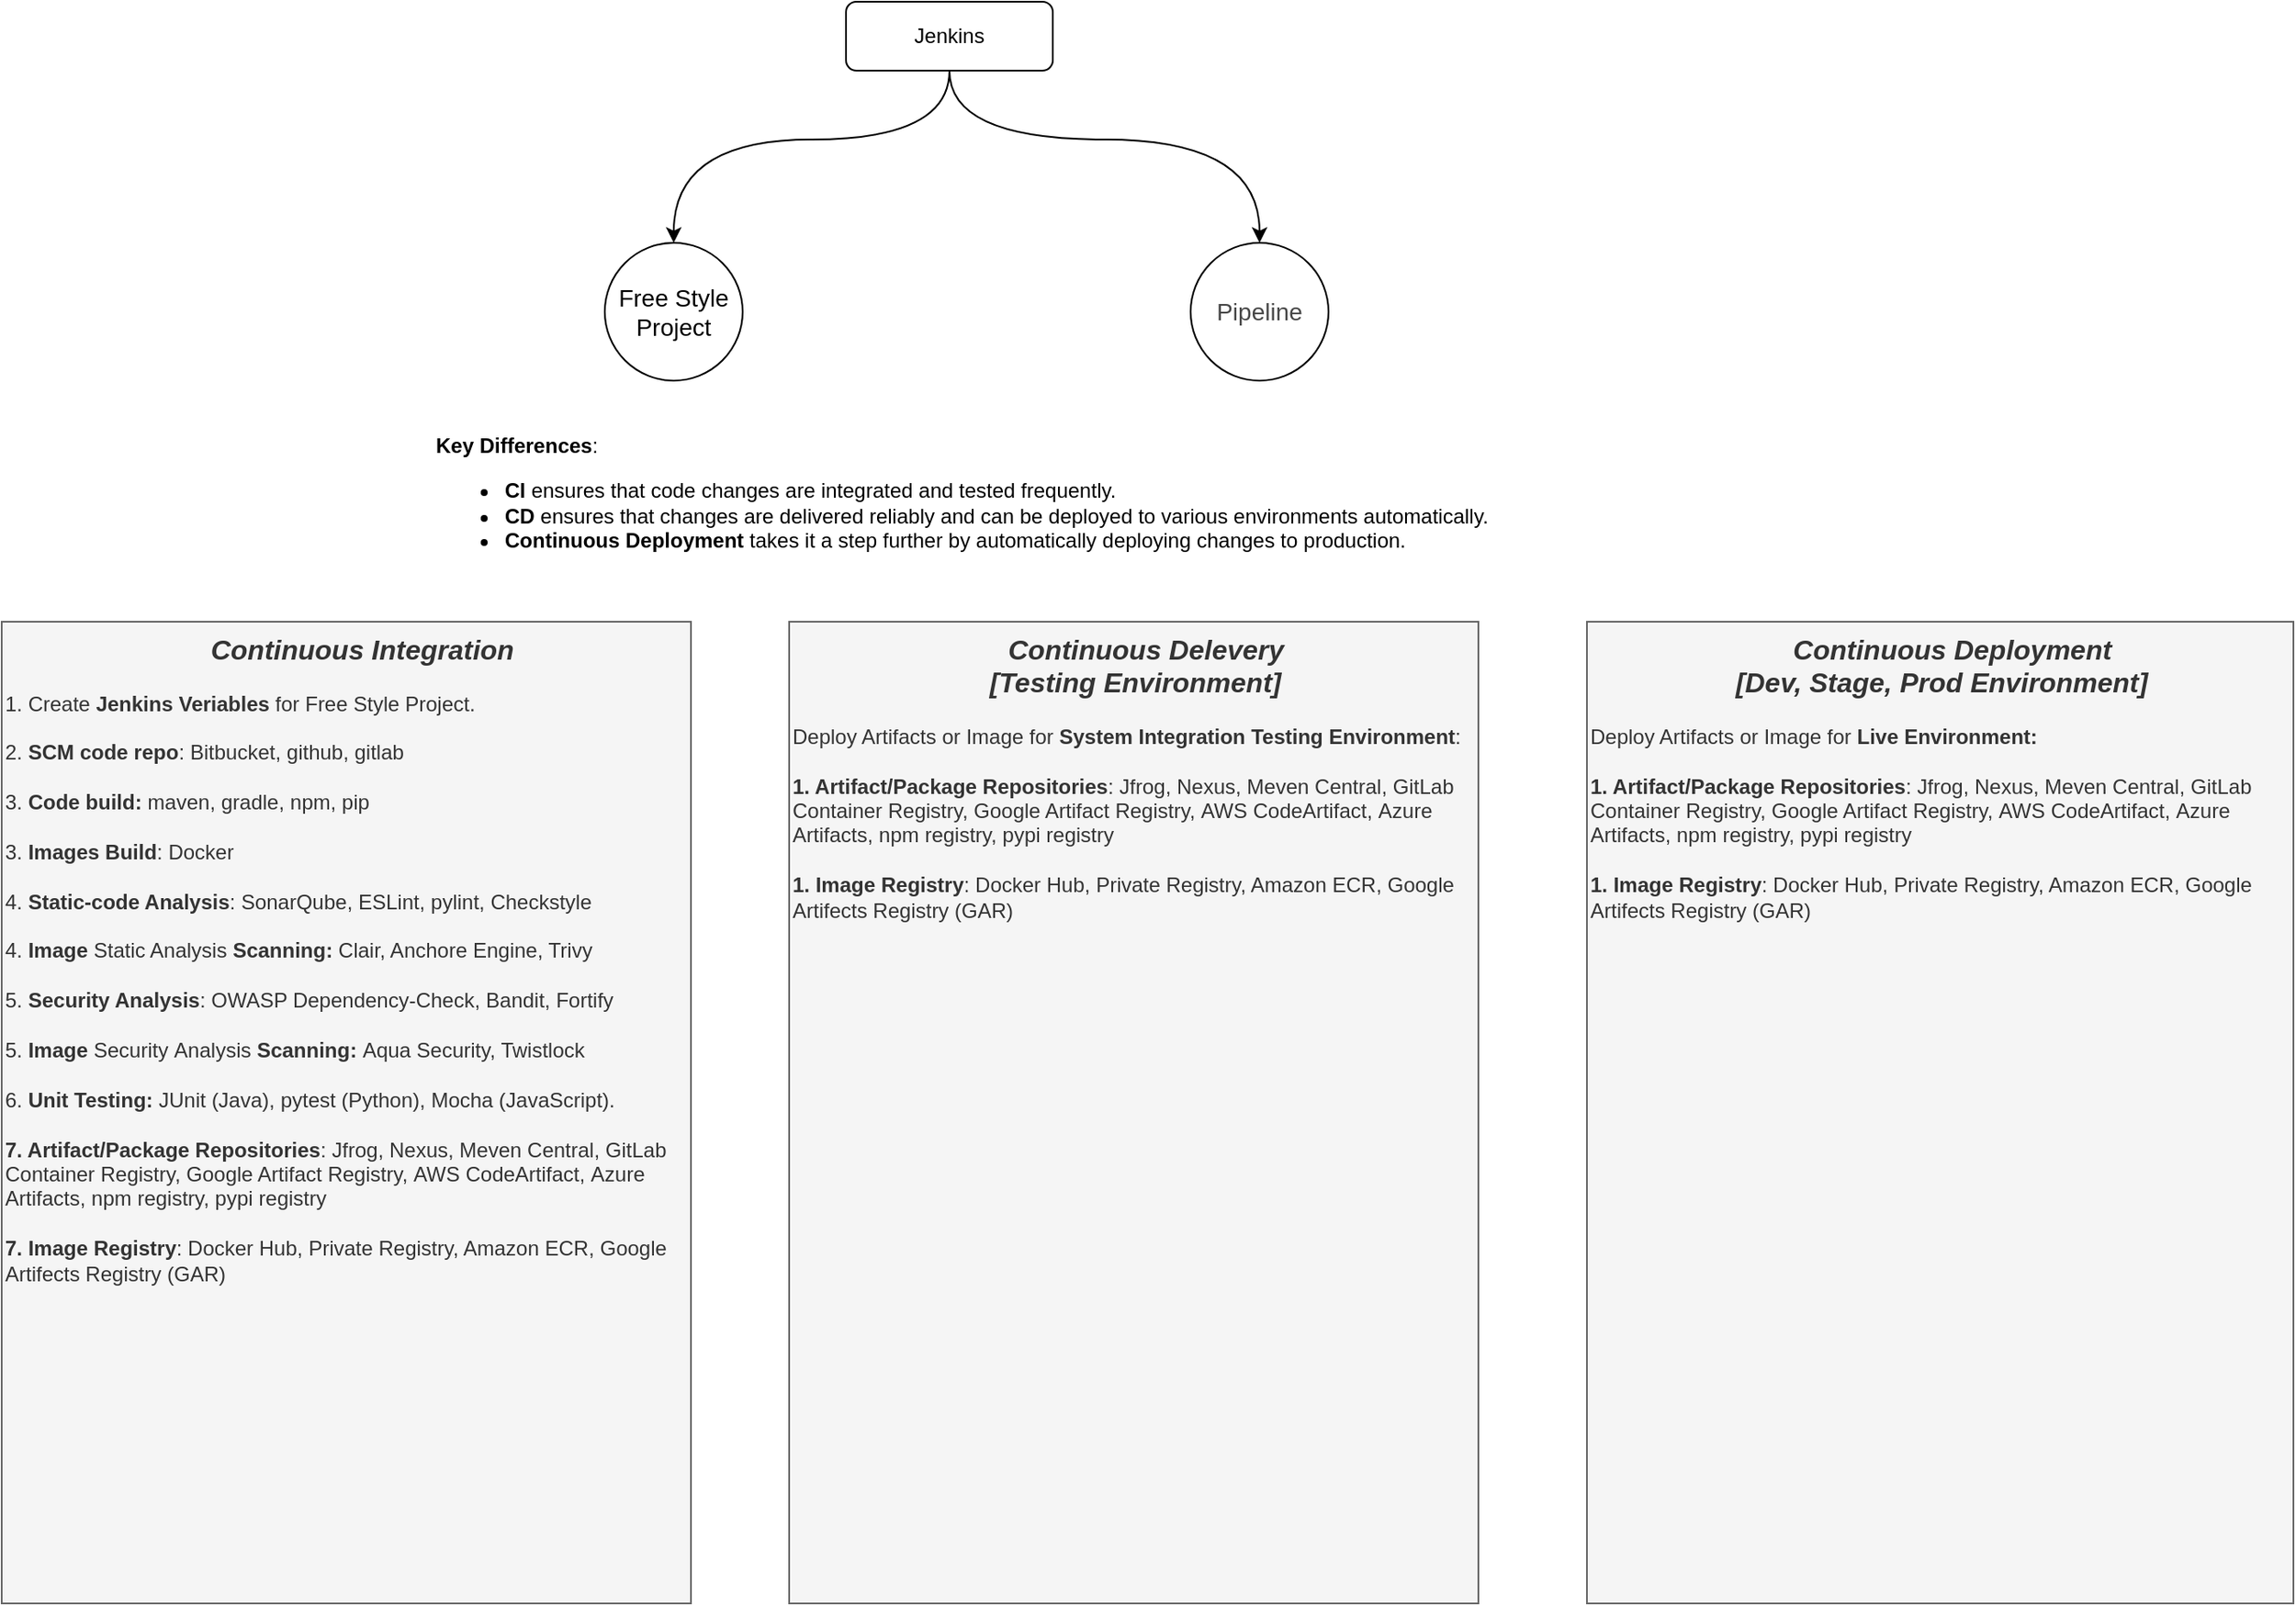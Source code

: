 <mxfile version="24.6.4" type="github">
  <diagram name="Page-1" id="38_c2U4u6f_WLB1Vc7O9">
    <mxGraphModel dx="2350" dy="757" grid="1" gridSize="10" guides="1" tooltips="1" connect="1" arrows="1" fold="1" page="1" pageScale="1" pageWidth="850" pageHeight="1100" math="0" shadow="0">
      <root>
        <mxCell id="0" />
        <mxCell id="1" parent="0" />
        <mxCell id="Su7_YSPuUU6GFlwyaD4R-5" value="" style="edgeStyle=orthogonalEdgeStyle;rounded=0;orthogonalLoop=1;jettySize=auto;html=1;curved=1;" edge="1" parent="1" source="Su7_YSPuUU6GFlwyaD4R-1" target="Su7_YSPuUU6GFlwyaD4R-4">
          <mxGeometry relative="1" as="geometry">
            <Array as="points">
              <mxPoint x="150" y="160" />
              <mxPoint x="-10" y="160" />
            </Array>
          </mxGeometry>
        </mxCell>
        <mxCell id="Su7_YSPuUU6GFlwyaD4R-7" value="" style="edgeStyle=orthogonalEdgeStyle;rounded=0;orthogonalLoop=1;jettySize=auto;html=1;curved=1;" edge="1" parent="1" source="Su7_YSPuUU6GFlwyaD4R-1" target="Su7_YSPuUU6GFlwyaD4R-6">
          <mxGeometry relative="1" as="geometry">
            <Array as="points">
              <mxPoint x="150" y="160" />
              <mxPoint x="330" y="160" />
            </Array>
          </mxGeometry>
        </mxCell>
        <mxCell id="Su7_YSPuUU6GFlwyaD4R-1" value="Jenkins" style="rounded=1;whiteSpace=wrap;html=1;" vertex="1" parent="1">
          <mxGeometry x="90" y="80" width="120" height="40" as="geometry" />
        </mxCell>
        <mxCell id="Su7_YSPuUU6GFlwyaD4R-4" value="Free Style&lt;div style=&quot;font-size: 14px;&quot;&gt;Project&lt;/div&gt;" style="ellipse;whiteSpace=wrap;html=1;rounded=1;fontSize=14;" vertex="1" parent="1">
          <mxGeometry x="-50" y="220" width="80" height="80" as="geometry" />
        </mxCell>
        <mxCell id="Su7_YSPuUU6GFlwyaD4R-6" value="&lt;span style=&quot;color: rgb(71, 71, 71); font-family: Arial, sans-serif; font-size: 14px; text-align: left; background-color: rgb(255, 255, 255);&quot;&gt;Pipeline&lt;/span&gt;" style="ellipse;whiteSpace=wrap;html=1;rounded=1;" vertex="1" parent="1">
          <mxGeometry x="290" y="220" width="80" height="80" as="geometry" />
        </mxCell>
        <mxCell id="Su7_YSPuUU6GFlwyaD4R-11" value="&lt;div style=&quot;text-align: center;&quot;&gt;&amp;nbsp; &amp;nbsp; &amp;nbsp;&lt;font style=&quot;font-size: 16px;&quot;&gt;&lt;b&gt;&lt;i&gt;C&lt;/i&gt;&lt;/b&gt;&lt;span style=&quot;background-color: initial; text-align: left;&quot;&gt;&lt;b&gt;&lt;i&gt;ontinuous&lt;/i&gt;&lt;/b&gt;&lt;/span&gt;&lt;b&gt;&lt;i&gt;&amp;nbsp;Integration&lt;/i&gt;&lt;/b&gt;&lt;/font&gt;&lt;/div&gt;&lt;div&gt;&lt;div style=&quot;text-align: center;&quot;&gt;&lt;br&gt;&lt;/div&gt;&lt;div&gt;1. Create &lt;b&gt;Jenkins Veriables&lt;/b&gt; for Free Style Project.&lt;/div&gt;&lt;/div&gt;&lt;div&gt;&lt;br&gt;&lt;/div&gt;2. &lt;b&gt;SCM code repo&lt;/b&gt;:&amp;nbsp;Bitbucket, github, gitlab&lt;div&gt;&lt;span style=&quot;background-color: initial;&quot;&gt;&lt;br&gt;&lt;/span&gt;&lt;/div&gt;&lt;div&gt;&lt;span style=&quot;background-color: initial;&quot;&gt;3. &lt;b&gt;Code build:&lt;/b&gt;&amp;nbsp;maven, gradle, npm, pip&lt;/span&gt;&lt;br&gt;&lt;/div&gt;&lt;div&gt;&lt;span style=&quot;background-color: initial;&quot;&gt;&lt;br&gt;&lt;/span&gt;&lt;/div&gt;&lt;div&gt;&lt;span style=&quot;background-color: initial;&quot;&gt;3.&amp;nbsp;&lt;/span&gt;&lt;span style=&quot;background-color: initial;&quot;&gt;&lt;b&gt;Images&amp;nbsp;&lt;/b&gt;&lt;/span&gt;&lt;span style=&quot;background-color: initial;&quot;&gt;&lt;b&gt;Build&lt;/b&gt;: Docker&lt;/span&gt;&lt;/div&gt;&lt;div&gt;&lt;span style=&quot;background-color: initial;&quot;&gt;&amp;nbsp;&lt;/span&gt;&lt;/div&gt;&lt;div&gt;4. &lt;b&gt;Static-code Analysis&lt;/b&gt;:&amp;nbsp;SonarQube, ESLint, pylint,&amp;nbsp;&lt;span style=&quot;background-color: initial;&quot;&gt;Checkstyle&lt;/span&gt;&lt;/div&gt;&lt;div&gt;&lt;div&gt;&lt;span style=&quot;background-color: initial;&quot;&gt;&lt;br&gt;&lt;/span&gt;&lt;/div&gt;&lt;div&gt;&lt;span style=&quot;background-color: initial;&quot;&gt;4.&amp;nbsp;&lt;/span&gt;&lt;span style=&quot;background-color: initial;&quot;&gt;&lt;b&gt;Image&amp;nbsp;&lt;/b&gt;&lt;/span&gt;&lt;span style=&quot;background-color: initial;&quot;&gt;Static Analysis&amp;nbsp;&lt;/span&gt;&lt;b style=&quot;background-color: initial;&quot;&gt;Scanning&lt;/b&gt;&lt;b style=&quot;background-color: initial;&quot;&gt;:&lt;/b&gt;&lt;span style=&quot;background-color: initial;&quot;&gt;&amp;nbsp;&lt;/span&gt;&lt;span style=&quot;background-color: initial;&quot;&gt;Clair, Anchore Engine, Trivy&lt;/span&gt;&lt;/div&gt;&lt;/div&gt;&lt;div&gt;&lt;b style=&quot;background-color: initial;&quot;&gt;&lt;br&gt;&lt;/b&gt;&lt;/div&gt;&lt;div&gt;5.&amp;nbsp;&lt;strong style=&quot;background-color: initial;&quot;&gt;Security Analysis&lt;/strong&gt;&lt;span style=&quot;background-color: initial;&quot;&gt;: OWASP Dependency-Check, Bandit, Fortify&lt;/span&gt;&lt;/div&gt;&lt;div&gt;&lt;span style=&quot;background-color: initial;&quot;&gt;&lt;br&gt;&lt;/span&gt;&lt;/div&gt;&lt;div&gt;&lt;span style=&quot;background-color: initial;&quot;&gt;5.&amp;nbsp;&lt;/span&gt;&lt;span style=&quot;background-color: initial;&quot;&gt;&lt;b&gt;Image&amp;nbsp;&lt;/b&gt;&lt;/span&gt;&lt;span style=&quot;background-color: initial;&quot;&gt;Security&lt;/span&gt;&lt;span style=&quot;background-color: initial;&quot;&gt;&amp;nbsp;Analysis&amp;nbsp;&lt;/span&gt;&lt;b style=&quot;background-color: initial;&quot;&gt;Scanning&lt;/b&gt;&lt;b style=&quot;background-color: initial;&quot;&gt;:&amp;nbsp;&lt;/b&gt;&lt;span style=&quot;background-color: initial;&quot;&gt;Aqua Security, Twistlock&lt;/span&gt;&lt;b style=&quot;background-color: initial;&quot;&gt;&amp;nbsp;&lt;/b&gt;&lt;/div&gt;&lt;div&gt;&lt;span style=&quot;background-color: initial;&quot;&gt;&lt;br&gt;&lt;/span&gt;&lt;/div&gt;&lt;div&gt;6.&amp;nbsp;&lt;b&gt;&lt;span style=&quot;background-color: initial;&quot;&gt;Unit &lt;/span&gt;&lt;span style=&quot;background-color: initial;&quot;&gt;Testing:&lt;/span&gt;&lt;/b&gt;&lt;span style=&quot;background-color: initial;&quot;&gt;&amp;nbsp;&lt;/span&gt;&lt;span style=&quot;background-color: initial;&quot;&gt;JUnit (Java), pytest (Python), Mocha (JavaScript).&lt;/span&gt;&lt;/div&gt;&lt;div&gt;&lt;span style=&quot;background-color: initial;&quot;&gt;&lt;br&gt;&lt;/span&gt;&lt;/div&gt;&lt;div&gt;&lt;span style=&quot;background-color: initial;&quot;&gt;&lt;b&gt;7. Artifact/&lt;/b&gt;&lt;/span&gt;&lt;strong style=&quot;background-color: initial;&quot;&gt;Package Repositories&lt;/strong&gt;&lt;span style=&quot;background-color: initial;&quot;&gt;:&amp;nbsp;&lt;/span&gt;&lt;span style=&quot;background-color: initial;&quot;&gt;Jfrog, Nexus, Meven Central,&amp;nbsp;&lt;/span&gt;&lt;span style=&quot;background-color: initial;&quot;&gt;&lt;span style=&quot;background-color: initial;&quot;&gt;GitLab Container Registry,&amp;nbsp;&lt;/span&gt;&lt;span style=&quot;background-color: initial;&quot;&gt;Google Artifact Registry,&amp;nbsp;&lt;/span&gt;&lt;span style=&quot;background-color: initial;&quot;&gt;AWS CodeArtifact,&amp;nbsp;&lt;/span&gt;&lt;span style=&quot;background-color: initial;&quot;&gt;Azure Artifacts,&amp;nbsp;&lt;/span&gt;&lt;/span&gt;&lt;span style=&quot;background-color: initial;&quot;&gt;&lt;span style=&quot;background-color: initial;&quot;&gt;npm registry, pypi&amp;nbsp;&lt;/span&gt;&lt;span style=&quot;background-color: initial;&quot;&gt;registry&lt;/span&gt;&lt;/span&gt;&lt;br&gt;&lt;/div&gt;&lt;div&gt;&lt;span style=&quot;background-color: initial;&quot;&gt;&lt;span style=&quot;background-color: initial;&quot;&gt;&lt;br&gt;&lt;/span&gt;&lt;/span&gt;&lt;/div&gt;&lt;div&gt;&lt;strong&gt;7. Image Registry&lt;/strong&gt;: Docker Hub, Private Registry, Amazon ECR, Google Artifects Registry (GAR)&lt;span style=&quot;background-color: initial;&quot;&gt;&lt;span style=&quot;background-color: initial;&quot;&gt;&lt;br&gt;&lt;/span&gt;&lt;/span&gt;&lt;/div&gt;&lt;div&gt;&lt;br&gt;&lt;/div&gt;" style="text;html=1;align=left;verticalAlign=top;whiteSpace=wrap;rounded=0;horizontal=1;fillColor=#f5f5f5;fontColor=#333333;strokeColor=#666666;" vertex="1" parent="1">
          <mxGeometry x="-400" y="440" width="400" height="570" as="geometry" />
        </mxCell>
        <mxCell id="Su7_YSPuUU6GFlwyaD4R-12" value="&lt;div style=&quot;text-align: center;&quot;&gt;&amp;nbsp; &amp;nbsp; &amp;nbsp;&lt;font style=&quot;font-size: 16px;&quot;&gt;&lt;b&gt;&lt;i&gt;C&lt;/i&gt;&lt;/b&gt;&lt;/font&gt;&lt;span style=&quot;background-color: initial; text-align: left; font-size: 16px;&quot;&gt;&lt;b&gt;&lt;i&gt;ontinuous&lt;/i&gt;&lt;/b&gt;&lt;/span&gt;&lt;b style=&quot;font-size: 16px; background-color: initial;&quot;&gt;&lt;i&gt;&amp;nbsp;Deployment&amp;nbsp;&lt;/i&gt;&lt;/b&gt;&lt;/div&gt;&lt;div style=&quot;text-align: center;&quot;&gt;&lt;b style=&quot;font-size: 16px; background-color: initial;&quot;&gt;&lt;i&gt;[&lt;/i&gt;&lt;/b&gt;&lt;b style=&quot;background-color: initial; font-size: 16px;&quot;&gt;&lt;i&gt;Dev, Stage,&amp;nbsp;&lt;/i&gt;&lt;/b&gt;&lt;b style=&quot;background-color: initial; font-size: 16px;&quot;&gt;&lt;i&gt;Prod Environment]&lt;/i&gt;&lt;/b&gt;&lt;/div&gt;&lt;div&gt;&lt;div&gt;&lt;br&gt;&lt;/div&gt;&lt;div&gt;Deploy Artifacts or Image for &lt;b&gt;Live Environment:&lt;/b&gt;&amp;nbsp;&lt;/div&gt;&lt;/div&gt;&lt;div&gt;&lt;br&gt;&lt;/div&gt;&lt;div&gt;&lt;span style=&quot;background-color: initial;&quot;&gt;&lt;b&gt;1. Artifact/&lt;/b&gt;&lt;/span&gt;&lt;strong style=&quot;background-color: initial;&quot;&gt;Package Repositories&lt;/strong&gt;&lt;span style=&quot;background-color: initial;&quot;&gt;:&amp;nbsp;&lt;/span&gt;&lt;span style=&quot;background-color: initial;&quot;&gt;Jfrog, Nexus, Meven Central,&amp;nbsp;&lt;/span&gt;&lt;span style=&quot;background-color: initial;&quot;&gt;&lt;span style=&quot;background-color: initial;&quot;&gt;GitLab Container Registry,&amp;nbsp;&lt;/span&gt;&lt;span style=&quot;background-color: initial;&quot;&gt;Google Artifact Registry,&amp;nbsp;&lt;/span&gt;&lt;span style=&quot;background-color: initial;&quot;&gt;AWS CodeArtifact,&amp;nbsp;&lt;/span&gt;&lt;span style=&quot;background-color: initial;&quot;&gt;Azure Artifacts,&amp;nbsp;&lt;/span&gt;&lt;/span&gt;&lt;span style=&quot;background-color: initial;&quot;&gt;&lt;span style=&quot;background-color: initial;&quot;&gt;npm registry, pypi&amp;nbsp;&lt;/span&gt;&lt;span style=&quot;background-color: initial;&quot;&gt;registry&lt;/span&gt;&lt;/span&gt;&lt;br&gt;&lt;/div&gt;&lt;div&gt;&lt;span style=&quot;background-color: initial;&quot;&gt;&lt;span style=&quot;background-color: initial;&quot;&gt;&lt;br&gt;&lt;/span&gt;&lt;/span&gt;&lt;/div&gt;&lt;div&gt;&lt;strong&gt;1. Image Registry&lt;/strong&gt;: Docker Hub, Private Registry, Amazon ECR, Google Artifects Registry (GAR)&lt;span style=&quot;background-color: initial;&quot;&gt;&lt;span style=&quot;background-color: initial;&quot;&gt;&lt;br&gt;&lt;/span&gt;&lt;/span&gt;&lt;/div&gt;&lt;div&gt;&lt;br&gt;&lt;/div&gt;" style="text;html=1;align=left;verticalAlign=top;whiteSpace=wrap;rounded=0;horizontal=1;fillColor=#f5f5f5;fontColor=#333333;strokeColor=#666666;" vertex="1" parent="1">
          <mxGeometry x="520" y="440" width="410" height="570" as="geometry" />
        </mxCell>
        <mxCell id="Su7_YSPuUU6GFlwyaD4R-14" value="&lt;p&gt;&lt;strong&gt;Key Differences&lt;/strong&gt;:&lt;/p&gt;&lt;ul&gt;&lt;li&gt;&lt;strong&gt;CI&lt;/strong&gt; ensures that code changes are integrated and tested frequently.&lt;/li&gt;&lt;li&gt;&lt;strong&gt;CD&lt;/strong&gt; ensures that changes are delivered reliably and can be deployed to various environments automatically.&lt;/li&gt;&lt;li&gt;&lt;strong&gt;Continuous Deployment&lt;/strong&gt; takes it a step further by automatically deploying changes to production.&lt;/li&gt;&lt;/ul&gt;" style="text;html=1;align=left;verticalAlign=middle;resizable=0;points=[];autosize=1;strokeColor=none;fillColor=none;" vertex="1" parent="1">
          <mxGeometry x="-150" y="310" width="630" height="110" as="geometry" />
        </mxCell>
        <mxCell id="Su7_YSPuUU6GFlwyaD4R-15" value="&lt;div style=&quot;text-align: center;&quot;&gt;&amp;nbsp; &amp;nbsp; &amp;nbsp;&lt;font style=&quot;font-size: 16px;&quot;&gt;&lt;b&gt;&lt;i&gt;C&lt;/i&gt;&lt;/b&gt;&lt;span style=&quot;background-color: initial; text-align: left;&quot;&gt;&lt;b&gt;&lt;i&gt;ontinuous&lt;/i&gt;&lt;/b&gt;&lt;/span&gt;&lt;b&gt;&lt;i&gt;&amp;nbsp;Delevery&amp;nbsp;&lt;/i&gt;&lt;/b&gt;&lt;/font&gt;&lt;/div&gt;&lt;div style=&quot;text-align: center;&quot;&gt;&lt;font style=&quot;font-size: 16px;&quot;&gt;&lt;b&gt;&lt;i&gt;[Testing Environment]&lt;/i&gt;&lt;/b&gt;&lt;/font&gt;&lt;/div&gt;&lt;div&gt;&lt;div&gt;&lt;br&gt;&lt;/div&gt;&lt;div&gt;Deploy Artifacts or Image for &lt;b&gt;System Integration Testing&amp;nbsp;&lt;/b&gt;&lt;span style=&quot;background-color: initial;&quot;&gt;&lt;b&gt;Environment&lt;/b&gt;&lt;/span&gt;&lt;span style=&quot;background-color: initial;&quot;&gt;:&lt;/span&gt;&lt;/div&gt;&lt;/div&gt;&lt;div&gt;&lt;span style=&quot;background-color: initial;&quot;&gt;&lt;br&gt;&lt;/span&gt;&lt;/div&gt;&lt;div&gt;&lt;span style=&quot;background-color: initial;&quot;&gt;&lt;b&gt;1. Artifact/&lt;/b&gt;&lt;/span&gt;&lt;strong style=&quot;background-color: initial;&quot;&gt;Package Repositories&lt;/strong&gt;&lt;span style=&quot;background-color: initial;&quot;&gt;:&amp;nbsp;&lt;/span&gt;&lt;span style=&quot;background-color: initial;&quot;&gt;Jfrog, Nexus, Meven Central,&amp;nbsp;&lt;/span&gt;&lt;span style=&quot;background-color: initial;&quot;&gt;&lt;span style=&quot;background-color: initial;&quot;&gt;GitLab Container Registry,&amp;nbsp;&lt;/span&gt;&lt;span style=&quot;background-color: initial;&quot;&gt;Google Artifact Registry,&amp;nbsp;&lt;/span&gt;&lt;span style=&quot;background-color: initial;&quot;&gt;AWS CodeArtifact,&amp;nbsp;&lt;/span&gt;&lt;span style=&quot;background-color: initial;&quot;&gt;Azure Artifacts,&amp;nbsp;&lt;/span&gt;&lt;/span&gt;&lt;span style=&quot;background-color: initial;&quot;&gt;&lt;span style=&quot;background-color: initial;&quot;&gt;npm registry, pypi&amp;nbsp;&lt;/span&gt;&lt;span style=&quot;background-color: initial;&quot;&gt;registry&lt;/span&gt;&lt;/span&gt;&lt;br&gt;&lt;/div&gt;&lt;div&gt;&lt;span style=&quot;background-color: initial;&quot;&gt;&lt;span style=&quot;background-color: initial;&quot;&gt;&lt;br&gt;&lt;/span&gt;&lt;/span&gt;&lt;/div&gt;&lt;div&gt;&lt;strong&gt;1. Image Registry&lt;/strong&gt;: Docker Hub, Private Registry, Amazon ECR, Google Artifects Registry (GAR)&lt;span style=&quot;background-color: initial;&quot;&gt;&lt;span style=&quot;background-color: initial;&quot;&gt;&lt;br&gt;&lt;/span&gt;&lt;/span&gt;&lt;/div&gt;&lt;div&gt;&lt;br&gt;&lt;/div&gt;" style="text;html=1;align=left;verticalAlign=top;whiteSpace=wrap;rounded=0;horizontal=1;fillColor=#f5f5f5;fontColor=#333333;strokeColor=#666666;" vertex="1" parent="1">
          <mxGeometry x="57" y="440" width="400" height="570" as="geometry" />
        </mxCell>
      </root>
    </mxGraphModel>
  </diagram>
</mxfile>
